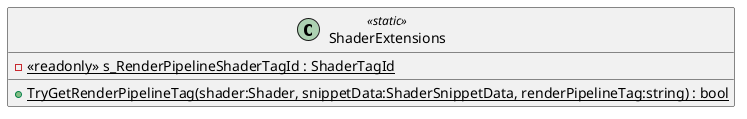 @startuml
class ShaderExtensions <<static>> {
    - {static} <<readonly>> s_RenderPipelineShaderTagId : ShaderTagId
    + {static} TryGetRenderPipelineTag(shader:Shader, snippetData:ShaderSnippetData, renderPipelineTag:string) : bool
}
@enduml

